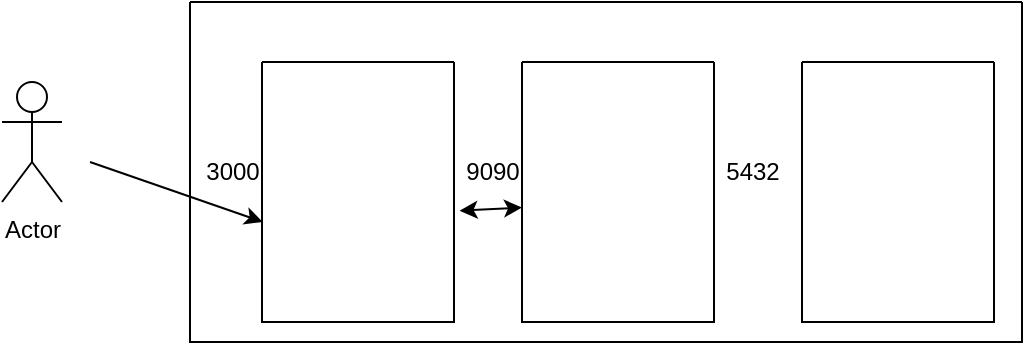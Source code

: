<mxfile version="26.1.1">
  <diagram name="Strona-1" id="dwz2qhkh1YATvkQR_k0W">
    <mxGraphModel dx="1050" dy="530" grid="1" gridSize="10" guides="1" tooltips="1" connect="1" arrows="1" fold="1" page="1" pageScale="1" pageWidth="827" pageHeight="1169" math="0" shadow="0">
      <root>
        <mxCell id="0" />
        <mxCell id="1" parent="0" />
        <mxCell id="FpF6whU8UbRp_5WgglGw-1" value="Actor" style="shape=umlActor;verticalLabelPosition=bottom;verticalAlign=top;html=1;outlineConnect=0;" vertex="1" parent="1">
          <mxGeometry x="210" y="160" width="30" height="60" as="geometry" />
        </mxCell>
        <mxCell id="FpF6whU8UbRp_5WgglGw-6" value="" style="swimlane;startSize=0;" vertex="1" parent="1">
          <mxGeometry x="304" y="120" width="416" height="170" as="geometry" />
        </mxCell>
        <mxCell id="FpF6whU8UbRp_5WgglGw-8" value="" style="swimlane;startSize=0;" vertex="1" parent="FpF6whU8UbRp_5WgglGw-6">
          <mxGeometry x="166" y="30" width="96" height="130" as="geometry" />
        </mxCell>
        <mxCell id="FpF6whU8UbRp_5WgglGw-12" value="9090" style="text;html=1;align=center;verticalAlign=middle;resizable=0;points=[];autosize=1;strokeColor=none;fillColor=none;" vertex="1" parent="FpF6whU8UbRp_5WgglGw-8">
          <mxGeometry x="-40" y="40" width="50" height="30" as="geometry" />
        </mxCell>
        <mxCell id="FpF6whU8UbRp_5WgglGw-9" value="" style="swimlane;startSize=0;" vertex="1" parent="FpF6whU8UbRp_5WgglGw-6">
          <mxGeometry x="306" y="30" width="96" height="130" as="geometry" />
        </mxCell>
        <mxCell id="FpF6whU8UbRp_5WgglGw-7" value="" style="swimlane;startSize=0;" vertex="1" parent="FpF6whU8UbRp_5WgglGw-6">
          <mxGeometry x="36" y="30" width="96" height="130" as="geometry" />
        </mxCell>
        <mxCell id="FpF6whU8UbRp_5WgglGw-11" value="3000" style="text;html=1;align=center;verticalAlign=middle;resizable=0;points=[];autosize=1;strokeColor=none;fillColor=none;" vertex="1" parent="FpF6whU8UbRp_5WgglGw-6">
          <mxGeometry x="-4" y="70" width="50" height="30" as="geometry" />
        </mxCell>
        <mxCell id="FpF6whU8UbRp_5WgglGw-13" value="5432" style="text;html=1;align=center;verticalAlign=middle;resizable=0;points=[];autosize=1;strokeColor=none;fillColor=none;" vertex="1" parent="FpF6whU8UbRp_5WgglGw-6">
          <mxGeometry x="256" y="70" width="50" height="30" as="geometry" />
        </mxCell>
        <mxCell id="FpF6whU8UbRp_5WgglGw-16" value="" style="endArrow=classic;startArrow=classic;html=1;rounded=0;entryX=0;entryY=0.56;entryDx=0;entryDy=0;entryPerimeter=0;exitX=1.029;exitY=0.572;exitDx=0;exitDy=0;exitPerimeter=0;" edge="1" parent="FpF6whU8UbRp_5WgglGw-6" source="FpF6whU8UbRp_5WgglGw-7" target="FpF6whU8UbRp_5WgglGw-8">
          <mxGeometry width="50" height="50" relative="1" as="geometry">
            <mxPoint x="86" y="180" as="sourcePoint" />
            <mxPoint x="136" y="130" as="targetPoint" />
          </mxGeometry>
        </mxCell>
        <mxCell id="FpF6whU8UbRp_5WgglGw-14" value="" style="endArrow=classic;html=1;rounded=0;entryX=0.004;entryY=0.615;entryDx=0;entryDy=0;entryPerimeter=0;" edge="1" parent="1" target="FpF6whU8UbRp_5WgglGw-7">
          <mxGeometry width="50" height="50" relative="1" as="geometry">
            <mxPoint x="254" y="200" as="sourcePoint" />
            <mxPoint x="304" y="150" as="targetPoint" />
          </mxGeometry>
        </mxCell>
      </root>
    </mxGraphModel>
  </diagram>
</mxfile>
